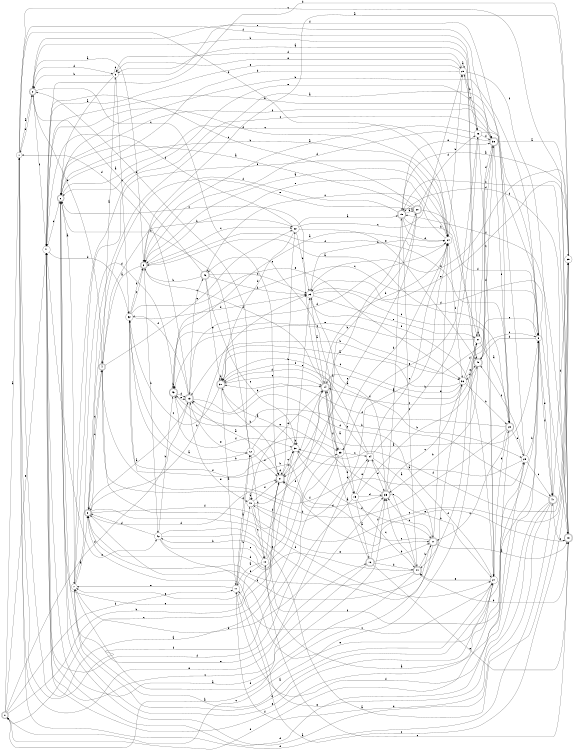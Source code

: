 digraph n39_4 {
__start0 [label="" shape="none"];

rankdir=LR;
size="8,5";

s0 [style="rounded,filled", color="black", fillcolor="white" shape="doublecircle", label="0"];
s1 [style="filled", color="black", fillcolor="white" shape="circle", label="1"];
s2 [style="rounded,filled", color="black", fillcolor="white" shape="doublecircle", label="2"];
s3 [style="rounded,filled", color="black", fillcolor="white" shape="doublecircle", label="3"];
s4 [style="rounded,filled", color="black", fillcolor="white" shape="doublecircle", label="4"];
s5 [style="filled", color="black", fillcolor="white" shape="circle", label="5"];
s6 [style="rounded,filled", color="black", fillcolor="white" shape="doublecircle", label="6"];
s7 [style="filled", color="black", fillcolor="white" shape="circle", label="7"];
s8 [style="rounded,filled", color="black", fillcolor="white" shape="doublecircle", label="8"];
s9 [style="filled", color="black", fillcolor="white" shape="circle", label="9"];
s10 [style="filled", color="black", fillcolor="white" shape="circle", label="10"];
s11 [style="filled", color="black", fillcolor="white" shape="circle", label="11"];
s12 [style="filled", color="black", fillcolor="white" shape="circle", label="12"];
s13 [style="rounded,filled", color="black", fillcolor="white" shape="doublecircle", label="13"];
s14 [style="rounded,filled", color="black", fillcolor="white" shape="doublecircle", label="14"];
s15 [style="filled", color="black", fillcolor="white" shape="circle", label="15"];
s16 [style="rounded,filled", color="black", fillcolor="white" shape="doublecircle", label="16"];
s17 [style="rounded,filled", color="black", fillcolor="white" shape="doublecircle", label="17"];
s18 [style="rounded,filled", color="black", fillcolor="white" shape="doublecircle", label="18"];
s19 [style="rounded,filled", color="black", fillcolor="white" shape="doublecircle", label="19"];
s20 [style="rounded,filled", color="black", fillcolor="white" shape="doublecircle", label="20"];
s21 [style="rounded,filled", color="black", fillcolor="white" shape="doublecircle", label="21"];
s22 [style="filled", color="black", fillcolor="white" shape="circle", label="22"];
s23 [style="filled", color="black", fillcolor="white" shape="circle", label="23"];
s24 [style="filled", color="black", fillcolor="white" shape="circle", label="24"];
s25 [style="filled", color="black", fillcolor="white" shape="circle", label="25"];
s26 [style="filled", color="black", fillcolor="white" shape="circle", label="26"];
s27 [style="filled", color="black", fillcolor="white" shape="circle", label="27"];
s28 [style="rounded,filled", color="black", fillcolor="white" shape="doublecircle", label="28"];
s29 [style="filled", color="black", fillcolor="white" shape="circle", label="29"];
s30 [style="filled", color="black", fillcolor="white" shape="circle", label="30"];
s31 [style="rounded,filled", color="black", fillcolor="white" shape="doublecircle", label="31"];
s32 [style="filled", color="black", fillcolor="white" shape="circle", label="32"];
s33 [style="filled", color="black", fillcolor="white" shape="circle", label="33"];
s34 [style="filled", color="black", fillcolor="white" shape="circle", label="34"];
s35 [style="rounded,filled", color="black", fillcolor="white" shape="doublecircle", label="35"];
s36 [style="filled", color="black", fillcolor="white" shape="circle", label="36"];
s37 [style="filled", color="black", fillcolor="white" shape="circle", label="37"];
s38 [style="rounded,filled", color="black", fillcolor="white" shape="doublecircle", label="38"];
s39 [style="filled", color="black", fillcolor="white" shape="circle", label="39"];
s40 [style="filled", color="black", fillcolor="white" shape="circle", label="40"];
s41 [style="filled", color="black", fillcolor="white" shape="circle", label="41"];
s42 [style="filled", color="black", fillcolor="white" shape="circle", label="42"];
s43 [style="rounded,filled", color="black", fillcolor="white" shape="doublecircle", label="43"];
s44 [style="rounded,filled", color="black", fillcolor="white" shape="doublecircle", label="44"];
s45 [style="rounded,filled", color="black", fillcolor="white" shape="doublecircle", label="45"];
s46 [style="rounded,filled", color="black", fillcolor="white" shape="doublecircle", label="46"];
s47 [style="rounded,filled", color="black", fillcolor="white" shape="doublecircle", label="47"];
s0 -> s1 [label="a"];
s0 -> s21 [label="b"];
s0 -> s37 [label="c"];
s0 -> s13 [label="d"];
s0 -> s41 [label="e"];
s0 -> s11 [label="f"];
s1 -> s2 [label="a"];
s1 -> s24 [label="b"];
s1 -> s18 [label="c"];
s1 -> s47 [label="d"];
s1 -> s34 [label="e"];
s1 -> s26 [label="f"];
s2 -> s3 [label="a"];
s2 -> s4 [label="b"];
s2 -> s21 [label="c"];
s2 -> s5 [label="d"];
s2 -> s1 [label="e"];
s2 -> s41 [label="f"];
s3 -> s4 [label="a"];
s3 -> s42 [label="b"];
s3 -> s22 [label="c"];
s3 -> s33 [label="d"];
s3 -> s20 [label="e"];
s3 -> s28 [label="f"];
s4 -> s5 [label="a"];
s4 -> s22 [label="b"];
s4 -> s8 [label="c"];
s4 -> s27 [label="d"];
s4 -> s22 [label="e"];
s4 -> s29 [label="f"];
s5 -> s6 [label="a"];
s5 -> s2 [label="b"];
s5 -> s32 [label="c"];
s5 -> s5 [label="d"];
s5 -> s25 [label="e"];
s5 -> s28 [label="f"];
s6 -> s7 [label="a"];
s6 -> s24 [label="b"];
s6 -> s45 [label="c"];
s6 -> s27 [label="d"];
s6 -> s27 [label="e"];
s6 -> s38 [label="f"];
s7 -> s8 [label="a"];
s7 -> s35 [label="b"];
s7 -> s38 [label="c"];
s7 -> s43 [label="d"];
s7 -> s16 [label="e"];
s7 -> s24 [label="f"];
s8 -> s9 [label="a"];
s8 -> s23 [label="b"];
s8 -> s4 [label="c"];
s8 -> s21 [label="d"];
s8 -> s36 [label="e"];
s8 -> s14 [label="f"];
s9 -> s10 [label="a"];
s9 -> s6 [label="b"];
s9 -> s43 [label="c"];
s9 -> s45 [label="d"];
s9 -> s47 [label="e"];
s9 -> s47 [label="f"];
s10 -> s11 [label="a"];
s10 -> s42 [label="b"];
s10 -> s18 [label="c"];
s10 -> s14 [label="d"];
s10 -> s7 [label="e"];
s10 -> s21 [label="f"];
s11 -> s12 [label="a"];
s11 -> s40 [label="b"];
s11 -> s39 [label="c"];
s11 -> s12 [label="d"];
s11 -> s7 [label="e"];
s11 -> s9 [label="f"];
s12 -> s9 [label="a"];
s12 -> s6 [label="b"];
s12 -> s10 [label="c"];
s12 -> s2 [label="d"];
s12 -> s13 [label="e"];
s12 -> s21 [label="f"];
s13 -> s8 [label="a"];
s13 -> s14 [label="b"];
s13 -> s46 [label="c"];
s13 -> s1 [label="d"];
s13 -> s40 [label="e"];
s13 -> s32 [label="f"];
s14 -> s15 [label="a"];
s14 -> s24 [label="b"];
s14 -> s6 [label="c"];
s14 -> s31 [label="d"];
s14 -> s40 [label="e"];
s14 -> s33 [label="f"];
s15 -> s16 [label="a"];
s15 -> s45 [label="b"];
s15 -> s44 [label="c"];
s15 -> s35 [label="d"];
s15 -> s34 [label="e"];
s15 -> s41 [label="f"];
s16 -> s14 [label="a"];
s16 -> s17 [label="b"];
s16 -> s41 [label="c"];
s16 -> s44 [label="d"];
s16 -> s18 [label="e"];
s16 -> s35 [label="f"];
s17 -> s18 [label="a"];
s17 -> s32 [label="b"];
s17 -> s35 [label="c"];
s17 -> s7 [label="d"];
s17 -> s24 [label="e"];
s17 -> s8 [label="f"];
s18 -> s19 [label="a"];
s18 -> s44 [label="b"];
s18 -> s19 [label="c"];
s18 -> s19 [label="d"];
s18 -> s21 [label="e"];
s18 -> s19 [label="f"];
s19 -> s20 [label="a"];
s19 -> s37 [label="b"];
s19 -> s44 [label="c"];
s19 -> s24 [label="d"];
s19 -> s38 [label="e"];
s19 -> s8 [label="f"];
s20 -> s6 [label="a"];
s20 -> s21 [label="b"];
s20 -> s41 [label="c"];
s20 -> s26 [label="d"];
s20 -> s21 [label="e"];
s20 -> s9 [label="f"];
s21 -> s13 [label="a"];
s21 -> s22 [label="b"];
s21 -> s30 [label="c"];
s21 -> s21 [label="d"];
s21 -> s6 [label="e"];
s21 -> s30 [label="f"];
s22 -> s19 [label="a"];
s22 -> s23 [label="b"];
s22 -> s25 [label="c"];
s22 -> s31 [label="d"];
s22 -> s45 [label="e"];
s22 -> s41 [label="f"];
s23 -> s14 [label="a"];
s23 -> s24 [label="b"];
s23 -> s27 [label="c"];
s23 -> s18 [label="d"];
s23 -> s37 [label="e"];
s23 -> s27 [label="f"];
s24 -> s3 [label="a"];
s24 -> s25 [label="b"];
s24 -> s46 [label="c"];
s24 -> s13 [label="d"];
s24 -> s3 [label="e"];
s24 -> s36 [label="f"];
s25 -> s25 [label="a"];
s25 -> s6 [label="b"];
s25 -> s26 [label="c"];
s25 -> s5 [label="d"];
s25 -> s41 [label="e"];
s25 -> s47 [label="f"];
s26 -> s3 [label="a"];
s26 -> s25 [label="b"];
s26 -> s27 [label="c"];
s26 -> s9 [label="d"];
s26 -> s33 [label="e"];
s26 -> s38 [label="f"];
s27 -> s7 [label="a"];
s27 -> s28 [label="b"];
s27 -> s11 [label="c"];
s27 -> s13 [label="d"];
s27 -> s44 [label="e"];
s27 -> s41 [label="f"];
s28 -> s3 [label="a"];
s28 -> s4 [label="b"];
s28 -> s17 [label="c"];
s28 -> s29 [label="d"];
s28 -> s0 [label="e"];
s28 -> s31 [label="f"];
s29 -> s30 [label="a"];
s29 -> s9 [label="b"];
s29 -> s47 [label="c"];
s29 -> s41 [label="d"];
s29 -> s6 [label="e"];
s29 -> s45 [label="f"];
s30 -> s31 [label="a"];
s30 -> s30 [label="b"];
s30 -> s0 [label="c"];
s30 -> s17 [label="d"];
s30 -> s23 [label="e"];
s30 -> s32 [label="f"];
s31 -> s11 [label="a"];
s31 -> s21 [label="b"];
s31 -> s32 [label="c"];
s31 -> s31 [label="d"];
s31 -> s14 [label="e"];
s31 -> s29 [label="f"];
s32 -> s12 [label="a"];
s32 -> s33 [label="b"];
s32 -> s3 [label="c"];
s32 -> s23 [label="d"];
s32 -> s36 [label="e"];
s32 -> s3 [label="f"];
s33 -> s1 [label="a"];
s33 -> s24 [label="b"];
s33 -> s34 [label="c"];
s33 -> s15 [label="d"];
s33 -> s46 [label="e"];
s33 -> s1 [label="f"];
s34 -> s17 [label="a"];
s34 -> s26 [label="b"];
s34 -> s14 [label="c"];
s34 -> s35 [label="d"];
s34 -> s24 [label="e"];
s34 -> s31 [label="f"];
s35 -> s23 [label="a"];
s35 -> s27 [label="b"];
s35 -> s36 [label="c"];
s35 -> s21 [label="d"];
s35 -> s43 [label="e"];
s35 -> s19 [label="f"];
s36 -> s31 [label="a"];
s36 -> s28 [label="b"];
s36 -> s31 [label="c"];
s36 -> s37 [label="d"];
s36 -> s45 [label="e"];
s36 -> s14 [label="f"];
s37 -> s28 [label="a"];
s37 -> s2 [label="b"];
s37 -> s37 [label="c"];
s37 -> s38 [label="d"];
s37 -> s43 [label="e"];
s37 -> s44 [label="f"];
s38 -> s39 [label="a"];
s38 -> s13 [label="b"];
s38 -> s14 [label="c"];
s38 -> s3 [label="d"];
s38 -> s2 [label="e"];
s38 -> s28 [label="f"];
s39 -> s3 [label="a"];
s39 -> s23 [label="b"];
s39 -> s40 [label="c"];
s39 -> s41 [label="d"];
s39 -> s23 [label="e"];
s39 -> s30 [label="f"];
s40 -> s40 [label="a"];
s40 -> s20 [label="b"];
s40 -> s10 [label="c"];
s40 -> s24 [label="d"];
s40 -> s17 [label="e"];
s40 -> s21 [label="f"];
s41 -> s35 [label="a"];
s41 -> s38 [label="b"];
s41 -> s6 [label="c"];
s41 -> s32 [label="d"];
s41 -> s42 [label="e"];
s41 -> s24 [label="f"];
s42 -> s39 [label="a"];
s42 -> s43 [label="b"];
s42 -> s33 [label="c"];
s42 -> s8 [label="d"];
s42 -> s29 [label="e"];
s42 -> s9 [label="f"];
s43 -> s24 [label="a"];
s43 -> s43 [label="b"];
s43 -> s36 [label="c"];
s43 -> s13 [label="d"];
s43 -> s13 [label="e"];
s43 -> s30 [label="f"];
s44 -> s0 [label="a"];
s44 -> s17 [label="b"];
s44 -> s35 [label="c"];
s44 -> s8 [label="d"];
s44 -> s34 [label="e"];
s44 -> s8 [label="f"];
s45 -> s5 [label="a"];
s45 -> s35 [label="b"];
s45 -> s9 [label="c"];
s45 -> s36 [label="d"];
s45 -> s9 [label="e"];
s45 -> s38 [label="f"];
s46 -> s2 [label="a"];
s46 -> s3 [label="b"];
s46 -> s30 [label="c"];
s46 -> s23 [label="d"];
s46 -> s31 [label="e"];
s46 -> s23 [label="f"];
s47 -> s6 [label="a"];
s47 -> s43 [label="b"];
s47 -> s18 [label="c"];
s47 -> s11 [label="d"];
s47 -> s8 [label="e"];
s47 -> s39 [label="f"];

}